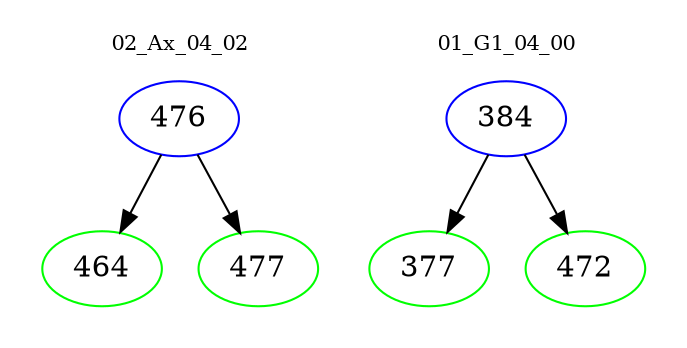 digraph{
subgraph cluster_0 {
color = white
label = "02_Ax_04_02";
fontsize=10;
T0_476 [label="476", color="blue"]
T0_476 -> T0_464 [color="black"]
T0_464 [label="464", color="green"]
T0_476 -> T0_477 [color="black"]
T0_477 [label="477", color="green"]
}
subgraph cluster_1 {
color = white
label = "01_G1_04_00";
fontsize=10;
T1_384 [label="384", color="blue"]
T1_384 -> T1_377 [color="black"]
T1_377 [label="377", color="green"]
T1_384 -> T1_472 [color="black"]
T1_472 [label="472", color="green"]
}
}
